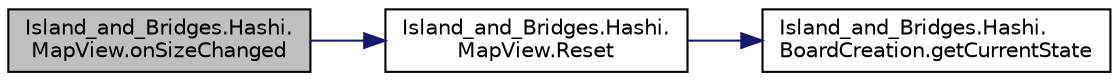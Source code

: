digraph "Island_and_Bridges.Hashi.MapView.onSizeChanged"
{
  edge [fontname="Helvetica",fontsize="10",labelfontname="Helvetica",labelfontsize="10"];
  node [fontname="Helvetica",fontsize="10",shape=record];
  rankdir="LR";
  Node8 [label="Island_and_Bridges.Hashi.\lMapView.onSizeChanged",height=0.2,width=0.4,color="black", fillcolor="grey75", style="filled", fontcolor="black"];
  Node8 -> Node9 [color="midnightblue",fontsize="10",style="solid"];
  Node9 [label="Island_and_Bridges.Hashi.\lMapView.Reset",height=0.2,width=0.4,color="black", fillcolor="white", style="filled",URL="$class_island__and___bridges_1_1_hashi_1_1_map_view.html#a8a8dea4f3a9f81e4c2c68426ab5a0fda"];
  Node9 -> Node10 [color="midnightblue",fontsize="10",style="solid"];
  Node10 [label="Island_and_Bridges.Hashi.\lBoardCreation.getCurrentState",height=0.2,width=0.4,color="black", fillcolor="white", style="filled",URL="$class_island__and___bridges_1_1_hashi_1_1_board_creation.html#a976ae525617a23880c54d0f588197b48"];
}
